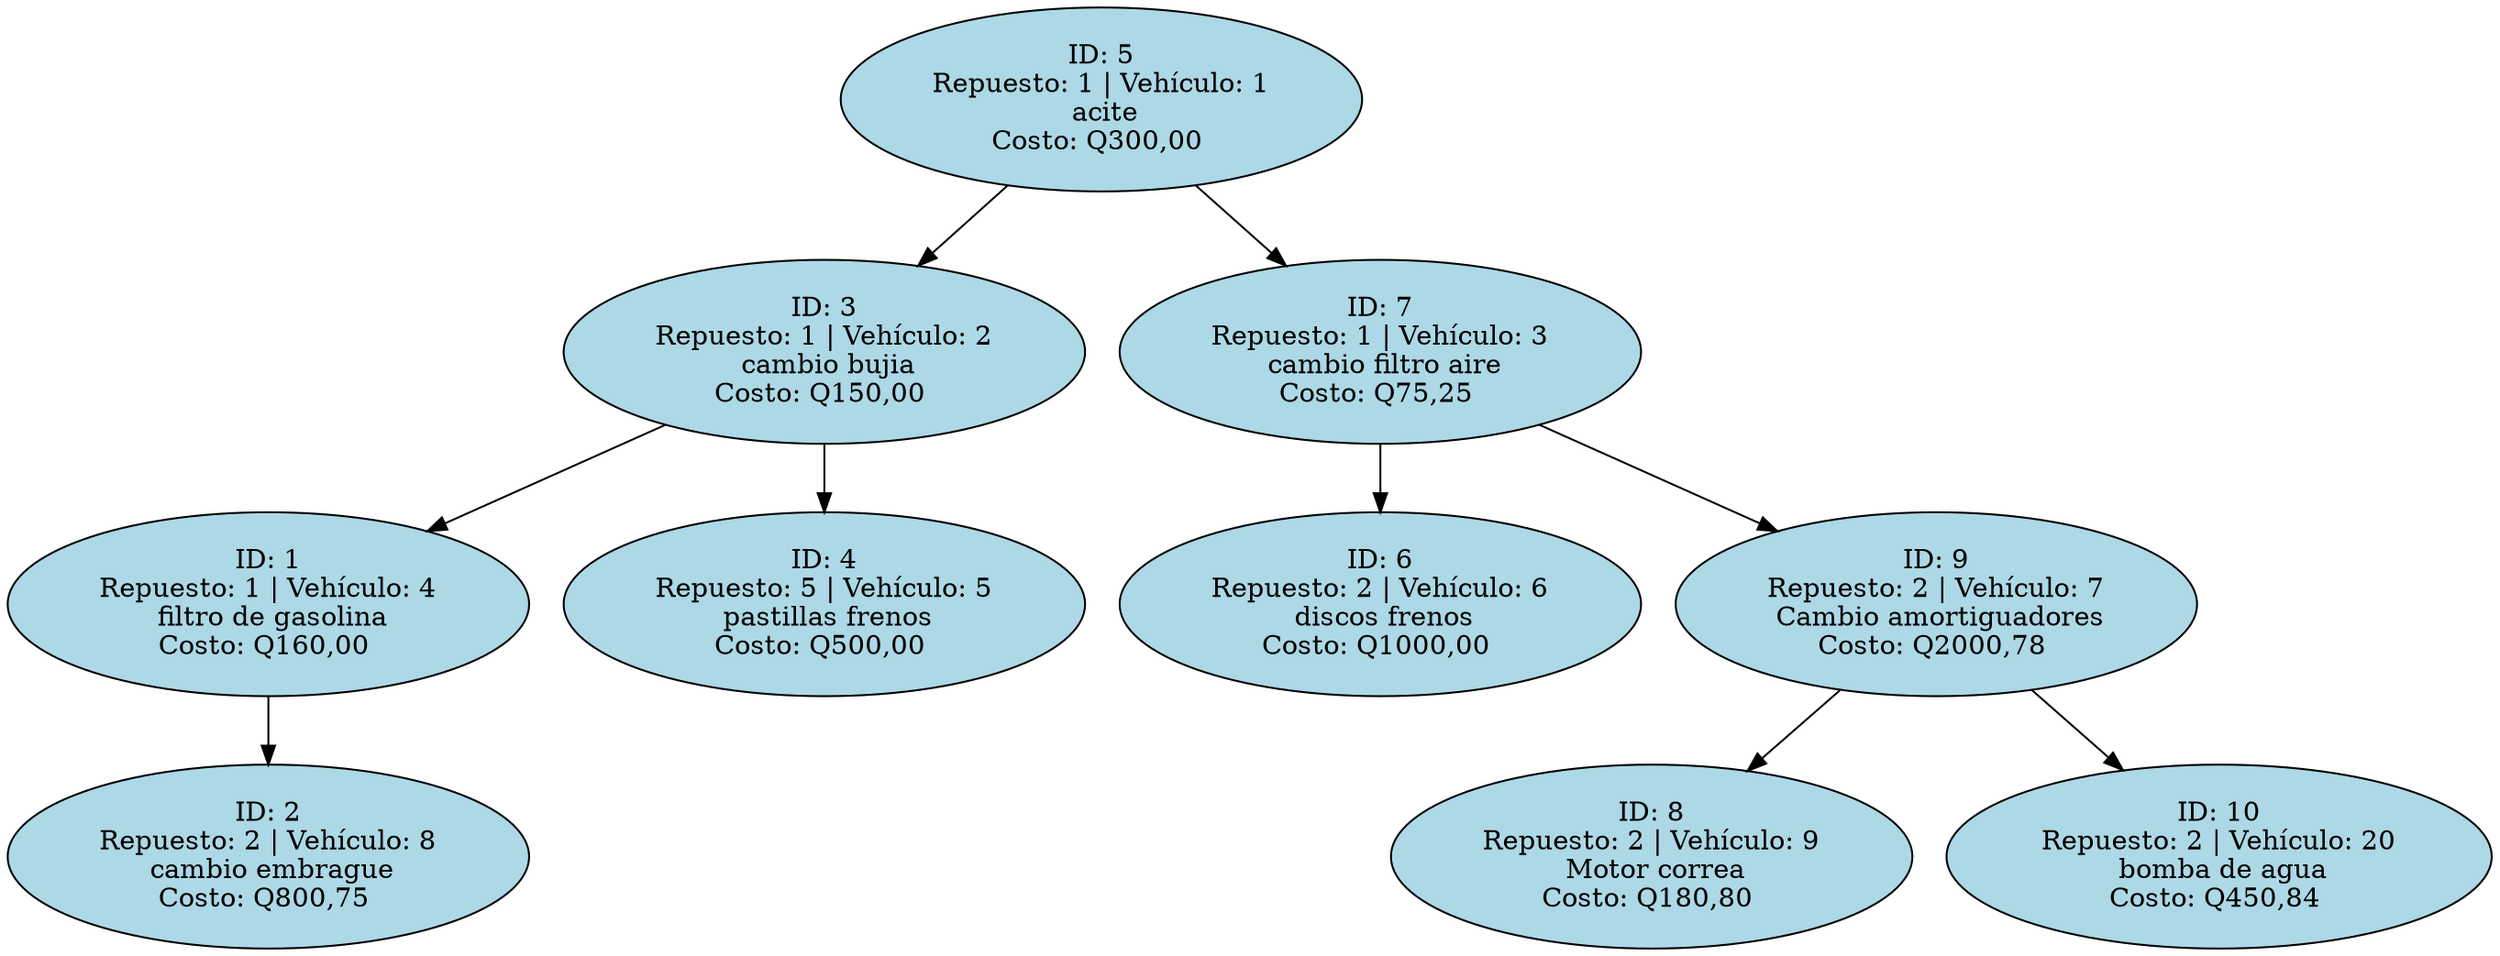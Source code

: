 digraph Servicios {
node [shape=ellipse, style=filled, fillcolor=lightblue];
S5 [label="ID: 5\nRepuesto: 1 | Vehículo: 1\n acite\nCosto: Q300,00 "]
S5 -> S3
S3 [label="ID: 3\nRepuesto: 1 | Vehículo: 2\n cambio bujia\nCosto: Q150,00 "]
S3 -> S1
S1 [label="ID: 1\nRepuesto: 1 | Vehículo: 4\n filtro de gasolina\nCosto: Q160,00 "]
S1 -> S2
S2 [label="ID: 2\nRepuesto: 2 | Vehículo: 8\n cambio embrague\nCosto: Q800,75 "]
S3 -> S4
S4 [label="ID: 4\nRepuesto: 5 | Vehículo: 5\n pastillas frenos\nCosto: Q500,00 "]
S5 -> S7
S7 [label="ID: 7\nRepuesto: 1 | Vehículo: 3\n cambio filtro aire\nCosto: Q75,25 "]
S7 -> S6
S6 [label="ID: 6\nRepuesto: 2 | Vehículo: 6\n discos frenos\nCosto: Q1000,00 "]
S7 -> S9
S9 [label="ID: 9\nRepuesto: 2 | Vehículo: 7\n Cambio amortiguadores\nCosto: Q2000,78 "]
S9 -> S8
S8 [label="ID: 8\nRepuesto: 2 | Vehículo: 9\n Motor correa\nCosto: Q180,80 "]
S9 -> S10
S10 [label="ID: 10\nRepuesto: 2 | Vehículo: 20\n bomba de agua\nCosto: Q450,84 "]
}
